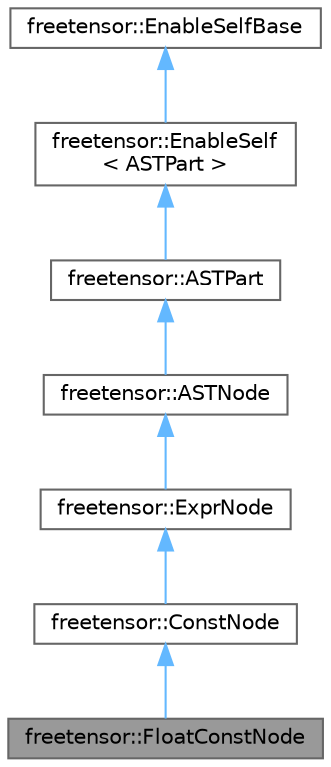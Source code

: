 digraph "freetensor::FloatConstNode"
{
 // LATEX_PDF_SIZE
  bgcolor="transparent";
  edge [fontname=Helvetica,fontsize=10,labelfontname=Helvetica,labelfontsize=10];
  node [fontname=Helvetica,fontsize=10,shape=box,height=0.2,width=0.4];
  Node1 [label="freetensor::FloatConstNode",height=0.2,width=0.4,color="gray40", fillcolor="grey60", style="filled", fontcolor="black",tooltip=" "];
  Node2 -> Node1 [dir="back",color="steelblue1",style="solid"];
  Node2 [label="freetensor::ConstNode",height=0.2,width=0.4,color="gray40", fillcolor="white", style="filled",URL="$classfreetensor_1_1ConstNode.html",tooltip=" "];
  Node3 -> Node2 [dir="back",color="steelblue1",style="solid"];
  Node3 [label="freetensor::ExprNode",height=0.2,width=0.4,color="gray40", fillcolor="white", style="filled",URL="$classfreetensor_1_1ExprNode.html",tooltip=" "];
  Node4 -> Node3 [dir="back",color="steelblue1",style="solid"];
  Node4 [label="freetensor::ASTNode",height=0.2,width=0.4,color="gray40", fillcolor="white", style="filled",URL="$classfreetensor_1_1ASTNode.html",tooltip=" "];
  Node5 -> Node4 [dir="back",color="steelblue1",style="solid"];
  Node5 [label="freetensor::ASTPart",height=0.2,width=0.4,color="gray40", fillcolor="white", style="filled",URL="$classfreetensor_1_1ASTPart.html",tooltip=" "];
  Node6 -> Node5 [dir="back",color="steelblue1",style="solid"];
  Node6 [label="freetensor::EnableSelf\l\< ASTPart \>",height=0.2,width=0.4,color="gray40", fillcolor="white", style="filled",URL="$classfreetensor_1_1EnableSelf.html",tooltip=" "];
  Node7 -> Node6 [dir="back",color="steelblue1",style="solid"];
  Node7 [label="freetensor::EnableSelfBase",height=0.2,width=0.4,color="gray40", fillcolor="white", style="filled",URL="$classfreetensor_1_1EnableSelfBase.html",tooltip=" "];
}
